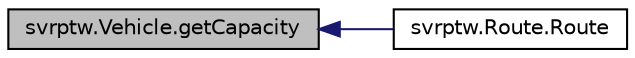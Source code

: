 digraph "svrptw.Vehicle.getCapacity"
{
  edge [fontname="Helvetica",fontsize="10",labelfontname="Helvetica",labelfontsize="10"];
  node [fontname="Helvetica",fontsize="10",shape=record];
  rankdir="LR";
  Node1 [label="svrptw.Vehicle.getCapacity",height=0.2,width=0.4,color="black", fillcolor="grey75", style="filled", fontcolor="black"];
  Node1 -> Node2 [dir="back",color="midnightblue",fontsize="10",style="solid",fontname="Helvetica"];
  Node2 [label="svrptw.Route.Route",height=0.2,width=0.4,color="black", fillcolor="white", style="filled",URL="$classsvrptw_1_1_route.html#a7fbba374fb5acbb75f9a25b3de99d3ca"];
}
